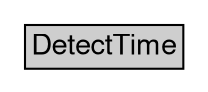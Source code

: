 digraph DetectTime {
	graph [bb="0,0,92,36",
		rankdir=LR
	];
	node [label="\N"];
	DetectTime	[height=0.5,
		label=<<table BORDER="0" CELLBORDER="1" CELLSPACING="0"> <tr> <td BGCOLOR="#CECECE" HREF="../IDMEFv1/DetectTime.html" TITLE="The DetectTime class is used to indicate the date and time that the event(s) producing an alert was detected by the analyzer. In the case of more than one event, it is the time that the first event was detected. (This may or may not be the same time as CreateTime; analyzers are not required to send alerts immediately upon detection). "><FONT FACE="Nimbus Sans L">DetectTime</FONT></td> </tr>" %</table>>,
		pos="46,18",
		shape=plaintext,
		width=1.2778];
}
